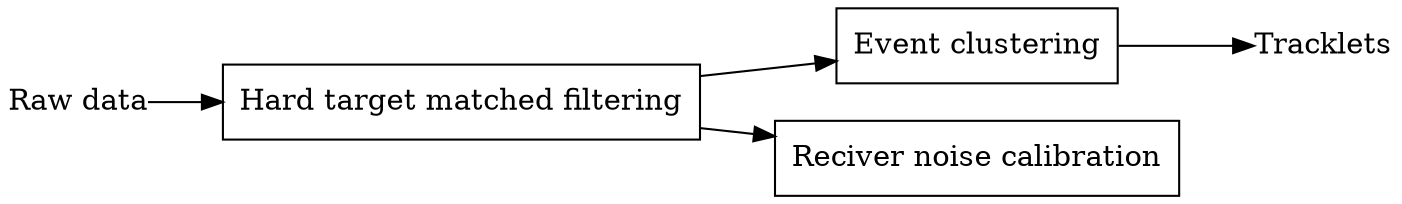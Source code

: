 digraph {
    rankdir="LR";
    dpi=300;
    data [
        label = "Raw data"
        shape = plain
    ];

    node [ shape=rect ];
    proc [ label="Hard target matched filtering" ];
    clust [ label="Event clustering" ];
    noise [ label="Reciver noise calibration" ];

    track [
        label="Tracklets"
        shape = plain
    ];
    data -> proc -> clust -> track;
    proc -> noise;
}

